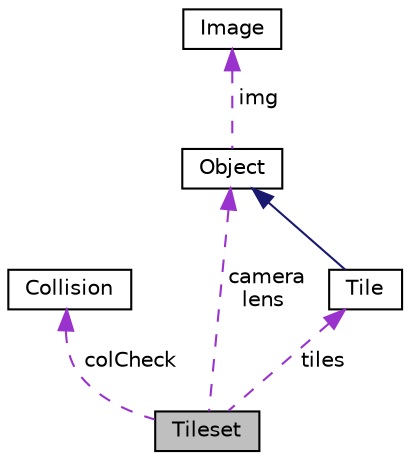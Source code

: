 digraph "Tileset"
{
  edge [fontname="Helvetica",fontsize="10",labelfontname="Helvetica",labelfontsize="10"];
  node [fontname="Helvetica",fontsize="10",shape=record];
  Node1 [label="Tileset",height=0.2,width=0.4,color="black", fillcolor="grey75", style="filled", fontcolor="black"];
  Node2 -> Node1 [dir="back",color="darkorchid3",fontsize="10",style="dashed",label=" colCheck" ,fontname="Helvetica"];
  Node2 [label="Collision",height=0.2,width=0.4,color="black", fillcolor="white", style="filled",URL="$classCollision.html",tooltip="Class used for calculating different types of collision between given Objects. "];
  Node3 -> Node1 [dir="back",color="darkorchid3",fontsize="10",style="dashed",label=" camera\nlens" ,fontname="Helvetica"];
  Node3 [label="Object",height=0.2,width=0.4,color="black", fillcolor="white", style="filled",URL="$classObject.html",tooltip="Class for storing an image and the source and distination to display. "];
  Node4 -> Node3 [dir="back",color="darkorchid3",fontsize="10",style="dashed",label=" img" ,fontname="Helvetica"];
  Node4 [label="Image",height=0.2,width=0.4,color="black", fillcolor="white", style="filled",URL="$classImage.html",tooltip="Class for loading in SDL Textures. "];
  Node5 -> Node1 [dir="back",color="darkorchid3",fontsize="10",style="dashed",label=" tiles" ,fontname="Helvetica"];
  Node5 [label="Tile",height=0.2,width=0.4,color="black", fillcolor="white", style="filled",URL="$classTile.html",tooltip="An Object class that stores the a tile value and name. "];
  Node3 -> Node5 [dir="back",color="midnightblue",fontsize="10",style="solid",fontname="Helvetica"];
}
